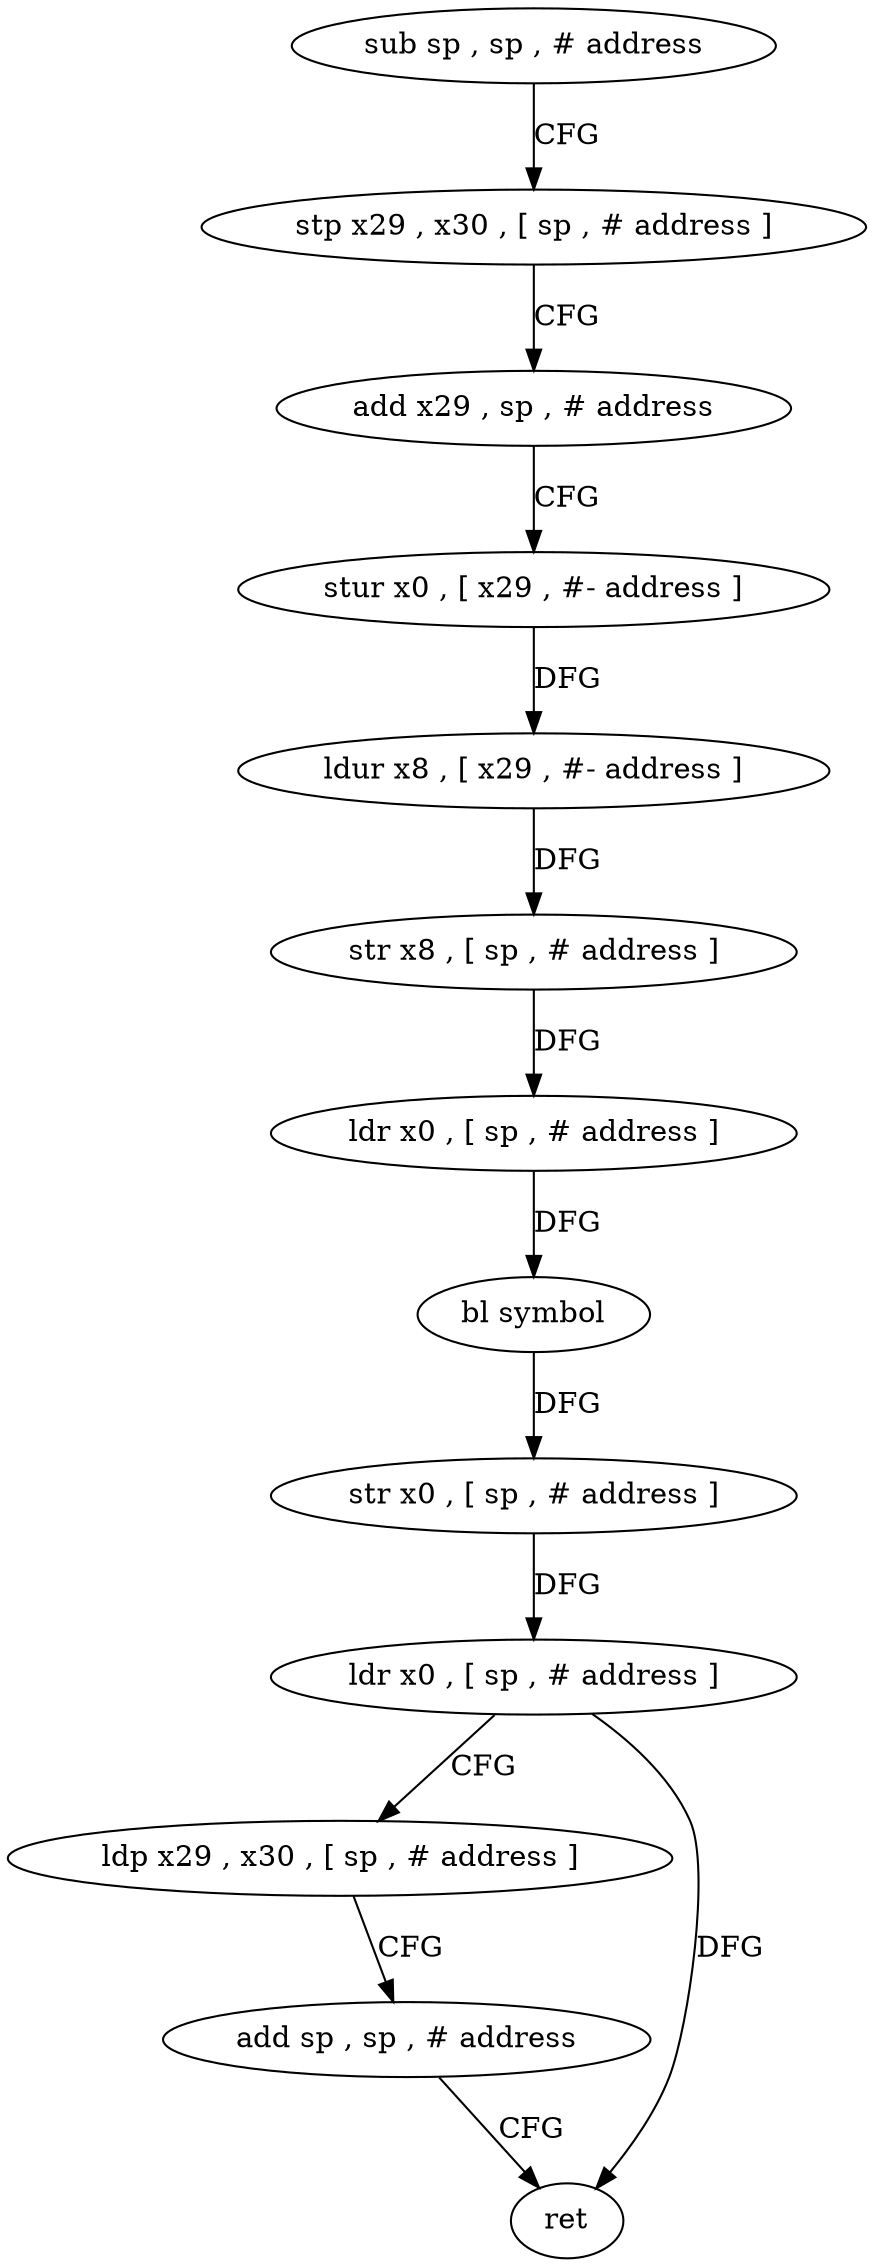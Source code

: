 digraph "func" {
"87996" [label = "sub sp , sp , # address" ]
"88000" [label = "stp x29 , x30 , [ sp , # address ]" ]
"88004" [label = "add x29 , sp , # address" ]
"88008" [label = "stur x0 , [ x29 , #- address ]" ]
"88012" [label = "ldur x8 , [ x29 , #- address ]" ]
"88016" [label = "str x8 , [ sp , # address ]" ]
"88020" [label = "ldr x0 , [ sp , # address ]" ]
"88024" [label = "bl symbol" ]
"88028" [label = "str x0 , [ sp , # address ]" ]
"88032" [label = "ldr x0 , [ sp , # address ]" ]
"88036" [label = "ldp x29 , x30 , [ sp , # address ]" ]
"88040" [label = "add sp , sp , # address" ]
"88044" [label = "ret" ]
"87996" -> "88000" [ label = "CFG" ]
"88000" -> "88004" [ label = "CFG" ]
"88004" -> "88008" [ label = "CFG" ]
"88008" -> "88012" [ label = "DFG" ]
"88012" -> "88016" [ label = "DFG" ]
"88016" -> "88020" [ label = "DFG" ]
"88020" -> "88024" [ label = "DFG" ]
"88024" -> "88028" [ label = "DFG" ]
"88028" -> "88032" [ label = "DFG" ]
"88032" -> "88036" [ label = "CFG" ]
"88032" -> "88044" [ label = "DFG" ]
"88036" -> "88040" [ label = "CFG" ]
"88040" -> "88044" [ label = "CFG" ]
}
